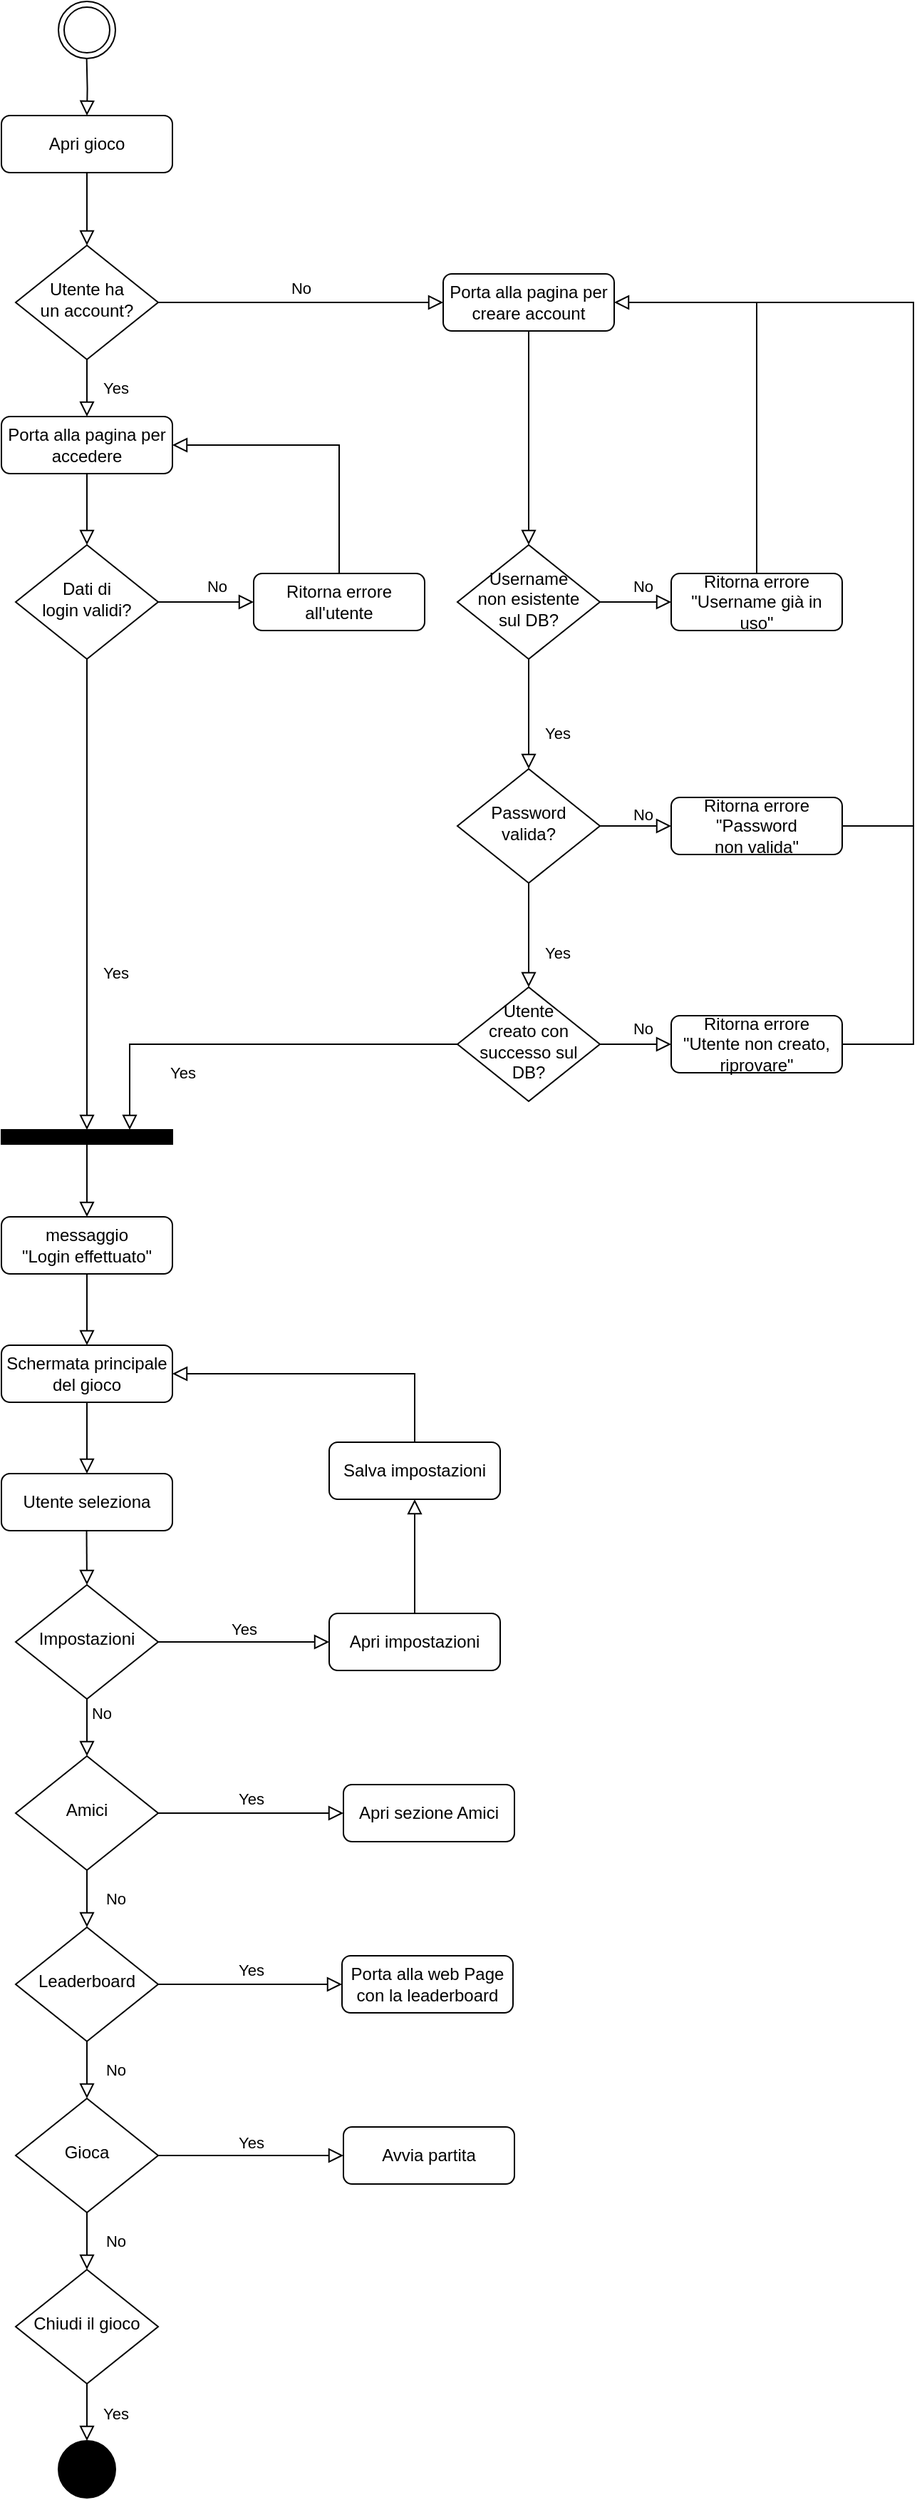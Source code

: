 <mxfile version="26.0.11">
  <diagram id="C5RBs43oDa-KdzZeNtuy" name="Page-1">
    <mxGraphModel dx="3187" dy="1924" grid="1" gridSize="10" guides="1" tooltips="1" connect="1" arrows="1" fold="1" page="1" pageScale="1" pageWidth="827" pageHeight="1169" math="0" shadow="0">
      <root>
        <mxCell id="WIyWlLk6GJQsqaUBKTNV-0" />
        <mxCell id="WIyWlLk6GJQsqaUBKTNV-1" parent="WIyWlLk6GJQsqaUBKTNV-0" />
        <mxCell id="WIyWlLk6GJQsqaUBKTNV-2" value="" style="rounded=0;html=1;jettySize=auto;orthogonalLoop=1;fontSize=11;endArrow=block;endFill=0;endSize=8;strokeWidth=1;shadow=0;labelBackgroundColor=none;edgeStyle=orthogonalEdgeStyle;" parent="WIyWlLk6GJQsqaUBKTNV-1" source="WIyWlLk6GJQsqaUBKTNV-3" target="WIyWlLk6GJQsqaUBKTNV-6" edge="1">
          <mxGeometry relative="1" as="geometry" />
        </mxCell>
        <mxCell id="WIyWlLk6GJQsqaUBKTNV-3" value="Apri gioco" style="rounded=1;whiteSpace=wrap;html=1;fontSize=12;glass=0;strokeWidth=1;shadow=0;" parent="WIyWlLk6GJQsqaUBKTNV-1" vertex="1">
          <mxGeometry x="160" y="110" width="120" height="40" as="geometry" />
        </mxCell>
        <mxCell id="WIyWlLk6GJQsqaUBKTNV-4" value="Yes" style="rounded=0;html=1;jettySize=auto;orthogonalLoop=1;fontSize=11;endArrow=block;endFill=0;endSize=8;strokeWidth=1;shadow=0;labelBackgroundColor=none;edgeStyle=orthogonalEdgeStyle;entryX=0.5;entryY=0;entryDx=0;entryDy=0;" parent="WIyWlLk6GJQsqaUBKTNV-1" source="WIyWlLk6GJQsqaUBKTNV-6" target="shJe7f2aUUrht3h1JYtF-4" edge="1">
          <mxGeometry y="20" relative="1" as="geometry">
            <mxPoint as="offset" />
            <mxPoint x="220" y="311" as="targetPoint" />
          </mxGeometry>
        </mxCell>
        <mxCell id="WIyWlLk6GJQsqaUBKTNV-5" value="No" style="edgeStyle=orthogonalEdgeStyle;rounded=0;html=1;jettySize=auto;orthogonalLoop=1;fontSize=11;endArrow=block;endFill=0;endSize=8;strokeWidth=1;shadow=0;labelBackgroundColor=none;" parent="WIyWlLk6GJQsqaUBKTNV-1" source="WIyWlLk6GJQsqaUBKTNV-6" target="WIyWlLk6GJQsqaUBKTNV-7" edge="1">
          <mxGeometry y="10" relative="1" as="geometry">
            <mxPoint as="offset" />
          </mxGeometry>
        </mxCell>
        <mxCell id="WIyWlLk6GJQsqaUBKTNV-6" value="&lt;font&gt;Utente ha &lt;br&gt;un account?&lt;/font&gt;" style="rhombus;whiteSpace=wrap;html=1;shadow=0;fontFamily=Helvetica;fontSize=12;align=center;strokeWidth=1;spacing=6;spacingTop=-4;" parent="WIyWlLk6GJQsqaUBKTNV-1" vertex="1">
          <mxGeometry x="170" y="201" width="100" height="80" as="geometry" />
        </mxCell>
        <mxCell id="WIyWlLk6GJQsqaUBKTNV-7" value="Porta alla pagina per creare account" style="rounded=1;whiteSpace=wrap;html=1;fontSize=12;glass=0;strokeWidth=1;shadow=0;" parent="WIyWlLk6GJQsqaUBKTNV-1" vertex="1">
          <mxGeometry x="470" y="221" width="120" height="40" as="geometry" />
        </mxCell>
        <mxCell id="WIyWlLk6GJQsqaUBKTNV-8" value="Yes" style="rounded=0;html=1;jettySize=auto;orthogonalLoop=1;fontSize=11;endArrow=block;endFill=0;endSize=8;strokeWidth=1;shadow=0;labelBackgroundColor=none;edgeStyle=orthogonalEdgeStyle;entryX=0.5;entryY=0;entryDx=0;entryDy=0;" parent="WIyWlLk6GJQsqaUBKTNV-1" source="WIyWlLk6GJQsqaUBKTNV-10" target="shJe7f2aUUrht3h1JYtF-35" edge="1">
          <mxGeometry x="0.333" y="20" relative="1" as="geometry">
            <mxPoint as="offset" />
          </mxGeometry>
        </mxCell>
        <mxCell id="WIyWlLk6GJQsqaUBKTNV-10" value="Dati di &lt;br&gt;login validi?" style="rhombus;whiteSpace=wrap;html=1;shadow=0;fontFamily=Helvetica;fontSize=12;align=center;strokeWidth=1;spacing=6;spacingTop=-4;" parent="WIyWlLk6GJQsqaUBKTNV-1" vertex="1">
          <mxGeometry x="170" y="411" width="100" height="80" as="geometry" />
        </mxCell>
        <mxCell id="WIyWlLk6GJQsqaUBKTNV-11" value="messaggio&lt;br&gt;&quot;Login effettuato&quot;" style="rounded=1;whiteSpace=wrap;html=1;fontSize=12;glass=0;strokeWidth=1;shadow=0;" parent="WIyWlLk6GJQsqaUBKTNV-1" vertex="1">
          <mxGeometry x="160" y="882" width="120" height="40" as="geometry" />
        </mxCell>
        <mxCell id="WIyWlLk6GJQsqaUBKTNV-12" value="Ritorna errore all&#39;utente" style="rounded=1;whiteSpace=wrap;html=1;fontSize=12;glass=0;strokeWidth=1;shadow=0;" parent="WIyWlLk6GJQsqaUBKTNV-1" vertex="1">
          <mxGeometry x="337" y="431" width="120" height="40" as="geometry" />
        </mxCell>
        <mxCell id="shJe7f2aUUrht3h1JYtF-1" value="" style="ellipse;shape=doubleEllipse;html=1;dashed=0;whiteSpace=wrap;aspect=fixed;" vertex="1" parent="WIyWlLk6GJQsqaUBKTNV-1">
          <mxGeometry x="200" y="30" width="40" height="40" as="geometry" />
        </mxCell>
        <mxCell id="shJe7f2aUUrht3h1JYtF-3" value="" style="ellipse;shape=doubleEllipse;html=1;dashed=0;whiteSpace=wrap;aspect=fixed;fillColor=#000000;fontColor=#333333;strokeColor=#000000;" vertex="1" parent="WIyWlLk6GJQsqaUBKTNV-1">
          <mxGeometry x="200" y="1740" width="40" height="40" as="geometry" />
        </mxCell>
        <mxCell id="shJe7f2aUUrht3h1JYtF-4" value="Porta alla pagina per accedere" style="rounded=1;whiteSpace=wrap;html=1;fontSize=12;glass=0;strokeWidth=1;shadow=0;" vertex="1" parent="WIyWlLk6GJQsqaUBKTNV-1">
          <mxGeometry x="160" y="321" width="120" height="40" as="geometry" />
        </mxCell>
        <mxCell id="shJe7f2aUUrht3h1JYtF-9" value="" style="rounded=0;html=1;jettySize=auto;orthogonalLoop=1;fontSize=11;endArrow=block;endFill=0;endSize=8;strokeWidth=1;shadow=0;labelBackgroundColor=none;edgeStyle=orthogonalEdgeStyle;entryX=1;entryY=0.5;entryDx=0;entryDy=0;exitX=0.5;exitY=0;exitDx=0;exitDy=0;" edge="1" parent="WIyWlLk6GJQsqaUBKTNV-1" target="shJe7f2aUUrht3h1JYtF-4" source="WIyWlLk6GJQsqaUBKTNV-12">
          <mxGeometry y="20" relative="1" as="geometry">
            <mxPoint as="offset" />
            <mxPoint x="300" y="311" as="sourcePoint" />
            <mxPoint x="300" y="351" as="targetPoint" />
          </mxGeometry>
        </mxCell>
        <mxCell id="shJe7f2aUUrht3h1JYtF-12" value="" style="rounded=0;html=1;jettySize=auto;orthogonalLoop=1;fontSize=11;endArrow=block;endFill=0;endSize=8;strokeWidth=1;shadow=0;labelBackgroundColor=none;edgeStyle=orthogonalEdgeStyle;entryX=0.5;entryY=0;entryDx=0;entryDy=0;exitX=0.5;exitY=1;exitDx=0;exitDy=0;" edge="1" parent="WIyWlLk6GJQsqaUBKTNV-1" source="shJe7f2aUUrht3h1JYtF-4" target="WIyWlLk6GJQsqaUBKTNV-10">
          <mxGeometry y="20" relative="1" as="geometry">
            <mxPoint as="offset" />
            <mxPoint x="390" y="441" as="sourcePoint" />
            <mxPoint x="290" y="351" as="targetPoint" />
          </mxGeometry>
        </mxCell>
        <mxCell id="shJe7f2aUUrht3h1JYtF-13" value="Yes" style="rounded=0;html=1;jettySize=auto;orthogonalLoop=1;fontSize=11;endArrow=block;endFill=0;endSize=8;strokeWidth=1;shadow=0;labelBackgroundColor=none;edgeStyle=orthogonalEdgeStyle;entryX=0.5;entryY=0;entryDx=0;entryDy=0;" edge="1" parent="WIyWlLk6GJQsqaUBKTNV-1" source="shJe7f2aUUrht3h1JYtF-15" target="shJe7f2aUUrht3h1JYtF-22">
          <mxGeometry x="0.333" y="20" relative="1" as="geometry">
            <mxPoint as="offset" />
            <mxPoint x="530" y="561" as="targetPoint" />
          </mxGeometry>
        </mxCell>
        <mxCell id="shJe7f2aUUrht3h1JYtF-14" value="No" style="edgeStyle=orthogonalEdgeStyle;rounded=0;html=1;jettySize=auto;orthogonalLoop=1;fontSize=11;endArrow=block;endFill=0;endSize=8;strokeWidth=1;shadow=0;labelBackgroundColor=none;" edge="1" parent="WIyWlLk6GJQsqaUBKTNV-1" source="shJe7f2aUUrht3h1JYtF-15">
          <mxGeometry x="0.217" y="11" relative="1" as="geometry">
            <mxPoint as="offset" />
            <mxPoint x="630" y="451" as="targetPoint" />
          </mxGeometry>
        </mxCell>
        <mxCell id="shJe7f2aUUrht3h1JYtF-15" value="Username &lt;br&gt;non esistente sul DB?" style="rhombus;whiteSpace=wrap;html=1;shadow=0;fontFamily=Helvetica;fontSize=12;align=center;strokeWidth=1;spacing=6;spacingTop=-4;" vertex="1" parent="WIyWlLk6GJQsqaUBKTNV-1">
          <mxGeometry x="480" y="411" width="100" height="80" as="geometry" />
        </mxCell>
        <mxCell id="shJe7f2aUUrht3h1JYtF-16" value="Ritorna errore&lt;div&gt;&quot;Username già in uso&quot;&lt;/div&gt;" style="rounded=1;whiteSpace=wrap;html=1;fontSize=12;glass=0;strokeWidth=1;shadow=0;" vertex="1" parent="WIyWlLk6GJQsqaUBKTNV-1">
          <mxGeometry x="630" y="431" width="120" height="40" as="geometry" />
        </mxCell>
        <mxCell id="shJe7f2aUUrht3h1JYtF-17" value="" style="rounded=0;html=1;jettySize=auto;orthogonalLoop=1;fontSize=11;endArrow=block;endFill=0;endSize=8;strokeWidth=1;shadow=0;labelBackgroundColor=none;edgeStyle=orthogonalEdgeStyle;entryX=1;entryY=0.5;entryDx=0;entryDy=0;exitX=0.5;exitY=0;exitDx=0;exitDy=0;" edge="1" parent="WIyWlLk6GJQsqaUBKTNV-1" source="shJe7f2aUUrht3h1JYtF-16" target="WIyWlLk6GJQsqaUBKTNV-7">
          <mxGeometry y="20" relative="1" as="geometry">
            <mxPoint as="offset" />
            <mxPoint x="610" y="311" as="sourcePoint" />
            <mxPoint x="590" y="341" as="targetPoint" />
          </mxGeometry>
        </mxCell>
        <mxCell id="shJe7f2aUUrht3h1JYtF-19" value="" style="rounded=0;html=1;jettySize=auto;orthogonalLoop=1;fontSize=11;endArrow=block;endFill=0;endSize=8;strokeWidth=1;shadow=0;labelBackgroundColor=none;edgeStyle=orthogonalEdgeStyle;exitX=0.5;exitY=1;exitDx=0;exitDy=0;" edge="1" parent="WIyWlLk6GJQsqaUBKTNV-1" source="WIyWlLk6GJQsqaUBKTNV-7" target="shJe7f2aUUrht3h1JYtF-15">
          <mxGeometry x="0.333" y="20" relative="1" as="geometry">
            <mxPoint as="offset" />
            <mxPoint x="520" y="393" as="targetPoint" />
            <mxPoint x="520" y="261" as="sourcePoint" />
          </mxGeometry>
        </mxCell>
        <mxCell id="shJe7f2aUUrht3h1JYtF-20" value="Yes" style="rounded=0;html=1;jettySize=auto;orthogonalLoop=1;fontSize=11;endArrow=block;endFill=0;endSize=8;strokeWidth=1;shadow=0;labelBackgroundColor=none;edgeStyle=orthogonalEdgeStyle;entryX=0.5;entryY=0;entryDx=0;entryDy=0;" edge="1" parent="WIyWlLk6GJQsqaUBKTNV-1" source="shJe7f2aUUrht3h1JYtF-22" target="shJe7f2aUUrht3h1JYtF-29">
          <mxGeometry x="0.333" y="20" relative="1" as="geometry">
            <mxPoint as="offset" />
            <mxPoint x="530" y="718" as="targetPoint" />
          </mxGeometry>
        </mxCell>
        <mxCell id="shJe7f2aUUrht3h1JYtF-21" value="No" style="edgeStyle=orthogonalEdgeStyle;rounded=0;html=1;jettySize=auto;orthogonalLoop=1;fontSize=11;endArrow=block;endFill=0;endSize=8;strokeWidth=1;shadow=0;labelBackgroundColor=none;" edge="1" parent="WIyWlLk6GJQsqaUBKTNV-1" source="shJe7f2aUUrht3h1JYtF-22">
          <mxGeometry x="0.215" y="8" relative="1" as="geometry">
            <mxPoint as="offset" />
            <mxPoint x="630" y="608" as="targetPoint" />
          </mxGeometry>
        </mxCell>
        <mxCell id="shJe7f2aUUrht3h1JYtF-22" value="Password valida?" style="rhombus;whiteSpace=wrap;html=1;shadow=0;fontFamily=Helvetica;fontSize=12;align=center;strokeWidth=1;spacing=6;spacingTop=-4;" vertex="1" parent="WIyWlLk6GJQsqaUBKTNV-1">
          <mxGeometry x="480" y="568" width="100" height="80" as="geometry" />
        </mxCell>
        <mxCell id="shJe7f2aUUrht3h1JYtF-23" value="Ritorna errore&lt;div&gt;&quot;Password &lt;br&gt;non valida&quot;&lt;/div&gt;" style="rounded=1;whiteSpace=wrap;html=1;fontSize=12;glass=0;strokeWidth=1;shadow=0;" vertex="1" parent="WIyWlLk6GJQsqaUBKTNV-1">
          <mxGeometry x="630" y="588" width="120" height="40" as="geometry" />
        </mxCell>
        <mxCell id="shJe7f2aUUrht3h1JYtF-25" value="" style="endArrow=none;html=1;rounded=0;exitX=1;exitY=0.5;exitDx=0;exitDy=0;" edge="1" parent="WIyWlLk6GJQsqaUBKTNV-1" source="shJe7f2aUUrht3h1JYtF-23">
          <mxGeometry width="50" height="50" relative="1" as="geometry">
            <mxPoint x="790" y="571" as="sourcePoint" />
            <mxPoint x="690" y="241" as="targetPoint" />
            <Array as="points">
              <mxPoint x="800" y="608" />
              <mxPoint x="800" y="241" />
            </Array>
          </mxGeometry>
        </mxCell>
        <mxCell id="shJe7f2aUUrht3h1JYtF-28" value="No" style="edgeStyle=orthogonalEdgeStyle;rounded=0;html=1;jettySize=auto;orthogonalLoop=1;fontSize=11;endArrow=block;endFill=0;endSize=8;strokeWidth=1;shadow=0;labelBackgroundColor=none;" edge="1" parent="WIyWlLk6GJQsqaUBKTNV-1" source="shJe7f2aUUrht3h1JYtF-29">
          <mxGeometry x="0.217" y="11" relative="1" as="geometry">
            <mxPoint as="offset" />
            <mxPoint x="630" y="761" as="targetPoint" />
          </mxGeometry>
        </mxCell>
        <mxCell id="shJe7f2aUUrht3h1JYtF-29" value="Utente &lt;br&gt;creato con successo sul DB?" style="rhombus;whiteSpace=wrap;html=1;shadow=0;fontFamily=Helvetica;fontSize=12;align=center;strokeWidth=1;spacing=6;spacingTop=-4;" vertex="1" parent="WIyWlLk6GJQsqaUBKTNV-1">
          <mxGeometry x="480" y="721" width="100" height="80" as="geometry" />
        </mxCell>
        <mxCell id="shJe7f2aUUrht3h1JYtF-30" value="Ritorna errore&lt;div&gt;&quot;Utente non creato, riprovare&quot;&lt;/div&gt;" style="rounded=1;whiteSpace=wrap;html=1;fontSize=12;glass=0;strokeWidth=1;shadow=0;" vertex="1" parent="WIyWlLk6GJQsqaUBKTNV-1">
          <mxGeometry x="630" y="741" width="120" height="40" as="geometry" />
        </mxCell>
        <mxCell id="shJe7f2aUUrht3h1JYtF-31" value="" style="endArrow=none;html=1;rounded=0;exitX=1;exitY=0.5;exitDx=0;exitDy=0;" edge="1" parent="WIyWlLk6GJQsqaUBKTNV-1" source="shJe7f2aUUrht3h1JYtF-30">
          <mxGeometry width="50" height="50" relative="1" as="geometry">
            <mxPoint x="770" y="761" as="sourcePoint" />
            <mxPoint x="800" y="591" as="targetPoint" />
            <Array as="points">
              <mxPoint x="800" y="761" />
            </Array>
          </mxGeometry>
        </mxCell>
        <mxCell id="shJe7f2aUUrht3h1JYtF-34" value="Yes" style="rounded=0;html=1;jettySize=auto;orthogonalLoop=1;fontSize=11;endArrow=block;endFill=0;endSize=8;strokeWidth=1;shadow=0;labelBackgroundColor=none;entryX=0.75;entryY=0;entryDx=0;entryDy=0;" edge="1" parent="WIyWlLk6GJQsqaUBKTNV-1" source="shJe7f2aUUrht3h1JYtF-29" target="shJe7f2aUUrht3h1JYtF-35">
          <mxGeometry x="0.333" y="20" relative="1" as="geometry">
            <mxPoint as="offset" />
            <mxPoint x="220" y="761" as="targetPoint" />
            <mxPoint x="413" y="751" as="sourcePoint" />
            <Array as="points">
              <mxPoint x="250" y="761" />
            </Array>
          </mxGeometry>
        </mxCell>
        <mxCell id="shJe7f2aUUrht3h1JYtF-35" value="" style="rounded=0;whiteSpace=wrap;html=1;gradientColor=none;fillColor=#000000;" vertex="1" parent="WIyWlLk6GJQsqaUBKTNV-1">
          <mxGeometry x="160" y="821" width="120" height="10" as="geometry" />
        </mxCell>
        <mxCell id="shJe7f2aUUrht3h1JYtF-38" value="" style="rounded=0;html=1;jettySize=auto;orthogonalLoop=1;fontSize=11;endArrow=block;endFill=0;endSize=8;strokeWidth=1;shadow=0;labelBackgroundColor=none;exitX=0.5;exitY=1;exitDx=0;exitDy=0;entryX=0.5;entryY=0;entryDx=0;entryDy=0;" edge="1" parent="WIyWlLk6GJQsqaUBKTNV-1" source="shJe7f2aUUrht3h1JYtF-35" target="WIyWlLk6GJQsqaUBKTNV-11">
          <mxGeometry x="0.333" y="20" relative="1" as="geometry">
            <mxPoint as="offset" />
            <mxPoint x="218" y="881" as="targetPoint" />
            <mxPoint x="460" y="841" as="sourcePoint" />
            <Array as="points" />
          </mxGeometry>
        </mxCell>
        <mxCell id="shJe7f2aUUrht3h1JYtF-39" value="Schermata principale del gioco" style="rounded=1;whiteSpace=wrap;html=1;fontSize=12;glass=0;strokeWidth=1;shadow=0;" vertex="1" parent="WIyWlLk6GJQsqaUBKTNV-1">
          <mxGeometry x="160" y="972" width="120" height="40" as="geometry" />
        </mxCell>
        <mxCell id="shJe7f2aUUrht3h1JYtF-40" value="" style="rounded=0;html=1;jettySize=auto;orthogonalLoop=1;fontSize=11;endArrow=block;endFill=0;endSize=8;strokeWidth=1;shadow=0;labelBackgroundColor=none;exitX=0.5;exitY=1;exitDx=0;exitDy=0;entryX=0.5;entryY=0;entryDx=0;entryDy=0;" edge="1" parent="WIyWlLk6GJQsqaUBKTNV-1" target="shJe7f2aUUrht3h1JYtF-39">
          <mxGeometry x="0.333" y="20" relative="1" as="geometry">
            <mxPoint as="offset" />
            <mxPoint x="218" y="972" as="targetPoint" />
            <mxPoint x="220" y="922" as="sourcePoint" />
            <Array as="points" />
          </mxGeometry>
        </mxCell>
        <mxCell id="shJe7f2aUUrht3h1JYtF-42" value="No" style="edgeStyle=orthogonalEdgeStyle;rounded=0;html=1;jettySize=auto;orthogonalLoop=1;fontSize=11;endArrow=block;endFill=0;endSize=8;strokeWidth=1;shadow=0;labelBackgroundColor=none;entryX=0;entryY=0.5;entryDx=0;entryDy=0;exitX=1;exitY=0.5;exitDx=0;exitDy=0;" edge="1" parent="WIyWlLk6GJQsqaUBKTNV-1" source="WIyWlLk6GJQsqaUBKTNV-10" target="WIyWlLk6GJQsqaUBKTNV-12">
          <mxGeometry x="0.217" y="11" relative="1" as="geometry">
            <mxPoint as="offset" />
            <mxPoint x="320" y="450.86" as="targetPoint" />
            <mxPoint x="270" y="450" as="sourcePoint" />
          </mxGeometry>
        </mxCell>
        <mxCell id="shJe7f2aUUrht3h1JYtF-43" value="No" style="rounded=0;html=1;jettySize=auto;orthogonalLoop=1;fontSize=11;endArrow=block;endFill=0;endSize=8;strokeWidth=1;shadow=0;labelBackgroundColor=none;edgeStyle=orthogonalEdgeStyle;entryX=0.5;entryY=0;entryDx=0;entryDy=0;" edge="1" parent="WIyWlLk6GJQsqaUBKTNV-1" source="shJe7f2aUUrht3h1JYtF-45">
          <mxGeometry x="-0.506" y="10" relative="1" as="geometry">
            <mxPoint as="offset" />
            <mxPoint x="220" y="1260" as="targetPoint" />
          </mxGeometry>
        </mxCell>
        <mxCell id="shJe7f2aUUrht3h1JYtF-44" value="Yes" style="edgeStyle=orthogonalEdgeStyle;rounded=0;html=1;jettySize=auto;orthogonalLoop=1;fontSize=11;endArrow=block;endFill=0;endSize=8;strokeWidth=1;shadow=0;labelBackgroundColor=none;" edge="1" parent="WIyWlLk6GJQsqaUBKTNV-1" source="shJe7f2aUUrht3h1JYtF-45">
          <mxGeometry y="10" relative="1" as="geometry">
            <mxPoint as="offset" />
            <mxPoint x="390" y="1180" as="targetPoint" />
          </mxGeometry>
        </mxCell>
        <mxCell id="shJe7f2aUUrht3h1JYtF-45" value="Impostazioni" style="rhombus;whiteSpace=wrap;html=1;shadow=0;fontFamily=Helvetica;fontSize=12;align=center;strokeWidth=1;spacing=6;spacingTop=-4;" vertex="1" parent="WIyWlLk6GJQsqaUBKTNV-1">
          <mxGeometry x="170" y="1140" width="100" height="80" as="geometry" />
        </mxCell>
        <mxCell id="shJe7f2aUUrht3h1JYtF-46" value="Utente seleziona" style="rounded=1;whiteSpace=wrap;html=1;fontSize=12;glass=0;strokeWidth=1;shadow=0;" vertex="1" parent="WIyWlLk6GJQsqaUBKTNV-1">
          <mxGeometry x="160" y="1062" width="120" height="40" as="geometry" />
        </mxCell>
        <mxCell id="shJe7f2aUUrht3h1JYtF-47" value="" style="rounded=0;html=1;jettySize=auto;orthogonalLoop=1;fontSize=11;endArrow=block;endFill=0;endSize=8;strokeWidth=1;shadow=0;labelBackgroundColor=none;exitX=0.5;exitY=1;exitDx=0;exitDy=0;entryX=0.5;entryY=0;entryDx=0;entryDy=0;" edge="1" parent="WIyWlLk6GJQsqaUBKTNV-1" target="shJe7f2aUUrht3h1JYtF-46">
          <mxGeometry x="0.333" y="20" relative="1" as="geometry">
            <mxPoint as="offset" />
            <mxPoint x="218" y="1062" as="targetPoint" />
            <mxPoint x="220" y="1012" as="sourcePoint" />
            <Array as="points" />
          </mxGeometry>
        </mxCell>
        <mxCell id="shJe7f2aUUrht3h1JYtF-48" value="" style="rounded=0;html=1;jettySize=auto;orthogonalLoop=1;fontSize=11;endArrow=block;endFill=0;endSize=8;strokeWidth=1;shadow=0;labelBackgroundColor=none;exitX=0.5;exitY=1;exitDx=0;exitDy=0;" edge="1" parent="WIyWlLk6GJQsqaUBKTNV-1">
          <mxGeometry x="0.333" y="20" relative="1" as="geometry">
            <mxPoint as="offset" />
            <mxPoint x="220" y="1140" as="targetPoint" />
            <mxPoint x="219.76" y="1102" as="sourcePoint" />
            <Array as="points" />
          </mxGeometry>
        </mxCell>
        <mxCell id="shJe7f2aUUrht3h1JYtF-49" value="No" style="rounded=0;html=1;jettySize=auto;orthogonalLoop=1;fontSize=11;endArrow=block;endFill=0;endSize=8;strokeWidth=1;shadow=0;labelBackgroundColor=none;edgeStyle=orthogonalEdgeStyle;entryX=0.5;entryY=0;entryDx=0;entryDy=0;" edge="1" parent="WIyWlLk6GJQsqaUBKTNV-1" source="shJe7f2aUUrht3h1JYtF-51">
          <mxGeometry y="20" relative="1" as="geometry">
            <mxPoint as="offset" />
            <mxPoint x="220" y="1380" as="targetPoint" />
          </mxGeometry>
        </mxCell>
        <mxCell id="shJe7f2aUUrht3h1JYtF-50" value="Yes" style="edgeStyle=orthogonalEdgeStyle;rounded=0;html=1;jettySize=auto;orthogonalLoop=1;fontSize=11;endArrow=block;endFill=0;endSize=8;strokeWidth=1;shadow=0;labelBackgroundColor=none;entryX=0;entryY=0.5;entryDx=0;entryDy=0;" edge="1" parent="WIyWlLk6GJQsqaUBKTNV-1" source="shJe7f2aUUrht3h1JYtF-51" target="shJe7f2aUUrht3h1JYtF-69">
          <mxGeometry y="10" relative="1" as="geometry">
            <mxPoint as="offset" />
            <mxPoint x="390" y="1300" as="targetPoint" />
          </mxGeometry>
        </mxCell>
        <mxCell id="shJe7f2aUUrht3h1JYtF-51" value="Amici" style="rhombus;whiteSpace=wrap;html=1;shadow=0;fontFamily=Helvetica;fontSize=12;align=center;strokeWidth=1;spacing=6;spacingTop=-4;" vertex="1" parent="WIyWlLk6GJQsqaUBKTNV-1">
          <mxGeometry x="170" y="1260" width="100" height="80" as="geometry" />
        </mxCell>
        <mxCell id="shJe7f2aUUrht3h1JYtF-53" value="No" style="rounded=0;html=1;jettySize=auto;orthogonalLoop=1;fontSize=11;endArrow=block;endFill=0;endSize=8;strokeWidth=1;shadow=0;labelBackgroundColor=none;edgeStyle=orthogonalEdgeStyle;entryX=0.5;entryY=0;entryDx=0;entryDy=0;" edge="1" parent="WIyWlLk6GJQsqaUBKTNV-1" source="shJe7f2aUUrht3h1JYtF-55">
          <mxGeometry x="0.013" y="20" relative="1" as="geometry">
            <mxPoint as="offset" />
            <mxPoint x="220" y="1620" as="targetPoint" />
          </mxGeometry>
        </mxCell>
        <mxCell id="shJe7f2aUUrht3h1JYtF-54" value="Yes" style="edgeStyle=orthogonalEdgeStyle;rounded=0;html=1;jettySize=auto;orthogonalLoop=1;fontSize=11;endArrow=block;endFill=0;endSize=8;strokeWidth=1;shadow=0;labelBackgroundColor=none;" edge="1" parent="WIyWlLk6GJQsqaUBKTNV-1" source="shJe7f2aUUrht3h1JYtF-55">
          <mxGeometry y="10" relative="1" as="geometry">
            <mxPoint as="offset" />
            <mxPoint x="400" y="1540" as="targetPoint" />
          </mxGeometry>
        </mxCell>
        <mxCell id="shJe7f2aUUrht3h1JYtF-55" value="Gioca" style="rhombus;whiteSpace=wrap;html=1;shadow=0;fontFamily=Helvetica;fontSize=12;align=center;strokeWidth=1;spacing=6;spacingTop=-4;" vertex="1" parent="WIyWlLk6GJQsqaUBKTNV-1">
          <mxGeometry x="170" y="1500" width="100" height="80" as="geometry" />
        </mxCell>
        <mxCell id="shJe7f2aUUrht3h1JYtF-57" value="No" style="rounded=0;html=1;jettySize=auto;orthogonalLoop=1;fontSize=11;endArrow=block;endFill=0;endSize=8;strokeWidth=1;shadow=0;labelBackgroundColor=none;edgeStyle=orthogonalEdgeStyle;entryX=0.5;entryY=0;entryDx=0;entryDy=0;" edge="1" parent="WIyWlLk6GJQsqaUBKTNV-1" source="shJe7f2aUUrht3h1JYtF-59">
          <mxGeometry y="20" relative="1" as="geometry">
            <mxPoint as="offset" />
            <mxPoint x="220" y="1500" as="targetPoint" />
          </mxGeometry>
        </mxCell>
        <mxCell id="shJe7f2aUUrht3h1JYtF-58" value="Yes" style="edgeStyle=orthogonalEdgeStyle;rounded=0;html=1;jettySize=auto;orthogonalLoop=1;fontSize=11;endArrow=block;endFill=0;endSize=8;strokeWidth=1;shadow=0;labelBackgroundColor=none;entryX=0;entryY=0.5;entryDx=0;entryDy=0;" edge="1" parent="WIyWlLk6GJQsqaUBKTNV-1" source="shJe7f2aUUrht3h1JYtF-59" target="shJe7f2aUUrht3h1JYtF-68">
          <mxGeometry y="10" relative="1" as="geometry">
            <mxPoint as="offset" />
            <mxPoint x="440" y="1420" as="targetPoint" />
          </mxGeometry>
        </mxCell>
        <mxCell id="shJe7f2aUUrht3h1JYtF-59" value="Leaderboard" style="rhombus;whiteSpace=wrap;html=1;shadow=0;fontFamily=Helvetica;fontSize=12;align=center;strokeWidth=1;spacing=6;spacingTop=-4;" vertex="1" parent="WIyWlLk6GJQsqaUBKTNV-1">
          <mxGeometry x="170" y="1380" width="100" height="80" as="geometry" />
        </mxCell>
        <mxCell id="shJe7f2aUUrht3h1JYtF-60" value="Apri impostazioni" style="rounded=1;whiteSpace=wrap;html=1;fontSize=12;glass=0;strokeWidth=1;shadow=0;" vertex="1" parent="WIyWlLk6GJQsqaUBKTNV-1">
          <mxGeometry x="390" y="1160" width="120" height="40" as="geometry" />
        </mxCell>
        <mxCell id="shJe7f2aUUrht3h1JYtF-62" value="" style="endArrow=block;html=1;rounded=0;entryX=1;entryY=0.5;entryDx=0;entryDy=0;exitX=0.5;exitY=0;exitDx=0;exitDy=0;endFill=0;endSize=8;" edge="1" parent="WIyWlLk6GJQsqaUBKTNV-1" source="shJe7f2aUUrht3h1JYtF-65" target="shJe7f2aUUrht3h1JYtF-39">
          <mxGeometry width="50" height="50" relative="1" as="geometry">
            <mxPoint x="390" y="1130" as="sourcePoint" />
            <mxPoint x="440" y="1080" as="targetPoint" />
            <Array as="points">
              <mxPoint x="450" y="992" />
            </Array>
          </mxGeometry>
        </mxCell>
        <mxCell id="shJe7f2aUUrht3h1JYtF-65" value="Salva impostazioni" style="rounded=1;whiteSpace=wrap;html=1;fontSize=12;glass=0;strokeWidth=1;shadow=0;" vertex="1" parent="WIyWlLk6GJQsqaUBKTNV-1">
          <mxGeometry x="390" y="1040" width="120" height="40" as="geometry" />
        </mxCell>
        <mxCell id="shJe7f2aUUrht3h1JYtF-66" value="" style="endArrow=block;html=1;rounded=0;entryX=0.5;entryY=1;entryDx=0;entryDy=0;exitX=0.5;exitY=0;exitDx=0;exitDy=0;endFill=0;endSize=8;" edge="1" parent="WIyWlLk6GJQsqaUBKTNV-1" source="shJe7f2aUUrht3h1JYtF-60" target="shJe7f2aUUrht3h1JYtF-65">
          <mxGeometry width="50" height="50" relative="1" as="geometry">
            <mxPoint x="460" y="1050" as="sourcePoint" />
            <mxPoint x="290" y="1002" as="targetPoint" />
            <Array as="points" />
          </mxGeometry>
        </mxCell>
        <mxCell id="shJe7f2aUUrht3h1JYtF-68" value="Porta alla web Page con la leaderboard" style="rounded=1;whiteSpace=wrap;html=1;fontSize=12;glass=0;strokeWidth=1;shadow=0;" vertex="1" parent="WIyWlLk6GJQsqaUBKTNV-1">
          <mxGeometry x="399" y="1400" width="120" height="40" as="geometry" />
        </mxCell>
        <mxCell id="shJe7f2aUUrht3h1JYtF-69" value="Apri sezione Amici" style="rounded=1;whiteSpace=wrap;html=1;fontSize=12;glass=0;strokeWidth=1;shadow=0;" vertex="1" parent="WIyWlLk6GJQsqaUBKTNV-1">
          <mxGeometry x="400" y="1280" width="120" height="40" as="geometry" />
        </mxCell>
        <mxCell id="shJe7f2aUUrht3h1JYtF-70" value="Yes" style="rounded=0;html=1;jettySize=auto;orthogonalLoop=1;fontSize=11;endArrow=block;endFill=0;endSize=8;strokeWidth=1;shadow=0;labelBackgroundColor=none;edgeStyle=orthogonalEdgeStyle;entryX=0.5;entryY=0;entryDx=0;entryDy=0;" edge="1" parent="WIyWlLk6GJQsqaUBKTNV-1" source="shJe7f2aUUrht3h1JYtF-72" target="shJe7f2aUUrht3h1JYtF-3">
          <mxGeometry x="0.013" y="20" relative="1" as="geometry">
            <mxPoint as="offset" />
            <mxPoint x="220" y="1740" as="targetPoint" />
          </mxGeometry>
        </mxCell>
        <mxCell id="shJe7f2aUUrht3h1JYtF-72" value="Chiudi il gioco" style="rhombus;whiteSpace=wrap;html=1;shadow=0;fontFamily=Helvetica;fontSize=12;align=center;strokeWidth=1;spacing=6;spacingTop=-4;" vertex="1" parent="WIyWlLk6GJQsqaUBKTNV-1">
          <mxGeometry x="170" y="1620" width="100" height="80" as="geometry" />
        </mxCell>
        <mxCell id="shJe7f2aUUrht3h1JYtF-93" value="" style="rounded=0;html=1;jettySize=auto;orthogonalLoop=1;fontSize=11;endArrow=block;endFill=0;endSize=8;strokeWidth=1;shadow=0;labelBackgroundColor=none;edgeStyle=orthogonalEdgeStyle;" edge="1" parent="WIyWlLk6GJQsqaUBKTNV-1">
          <mxGeometry relative="1" as="geometry">
            <mxPoint x="219.81" y="70" as="sourcePoint" />
            <mxPoint x="220" y="110" as="targetPoint" />
          </mxGeometry>
        </mxCell>
        <mxCell id="shJe7f2aUUrht3h1JYtF-94" value="Avvia partita" style="rounded=1;whiteSpace=wrap;html=1;fontSize=12;glass=0;strokeWidth=1;shadow=0;" vertex="1" parent="WIyWlLk6GJQsqaUBKTNV-1">
          <mxGeometry x="400" y="1520" width="120" height="40" as="geometry" />
        </mxCell>
      </root>
    </mxGraphModel>
  </diagram>
</mxfile>
